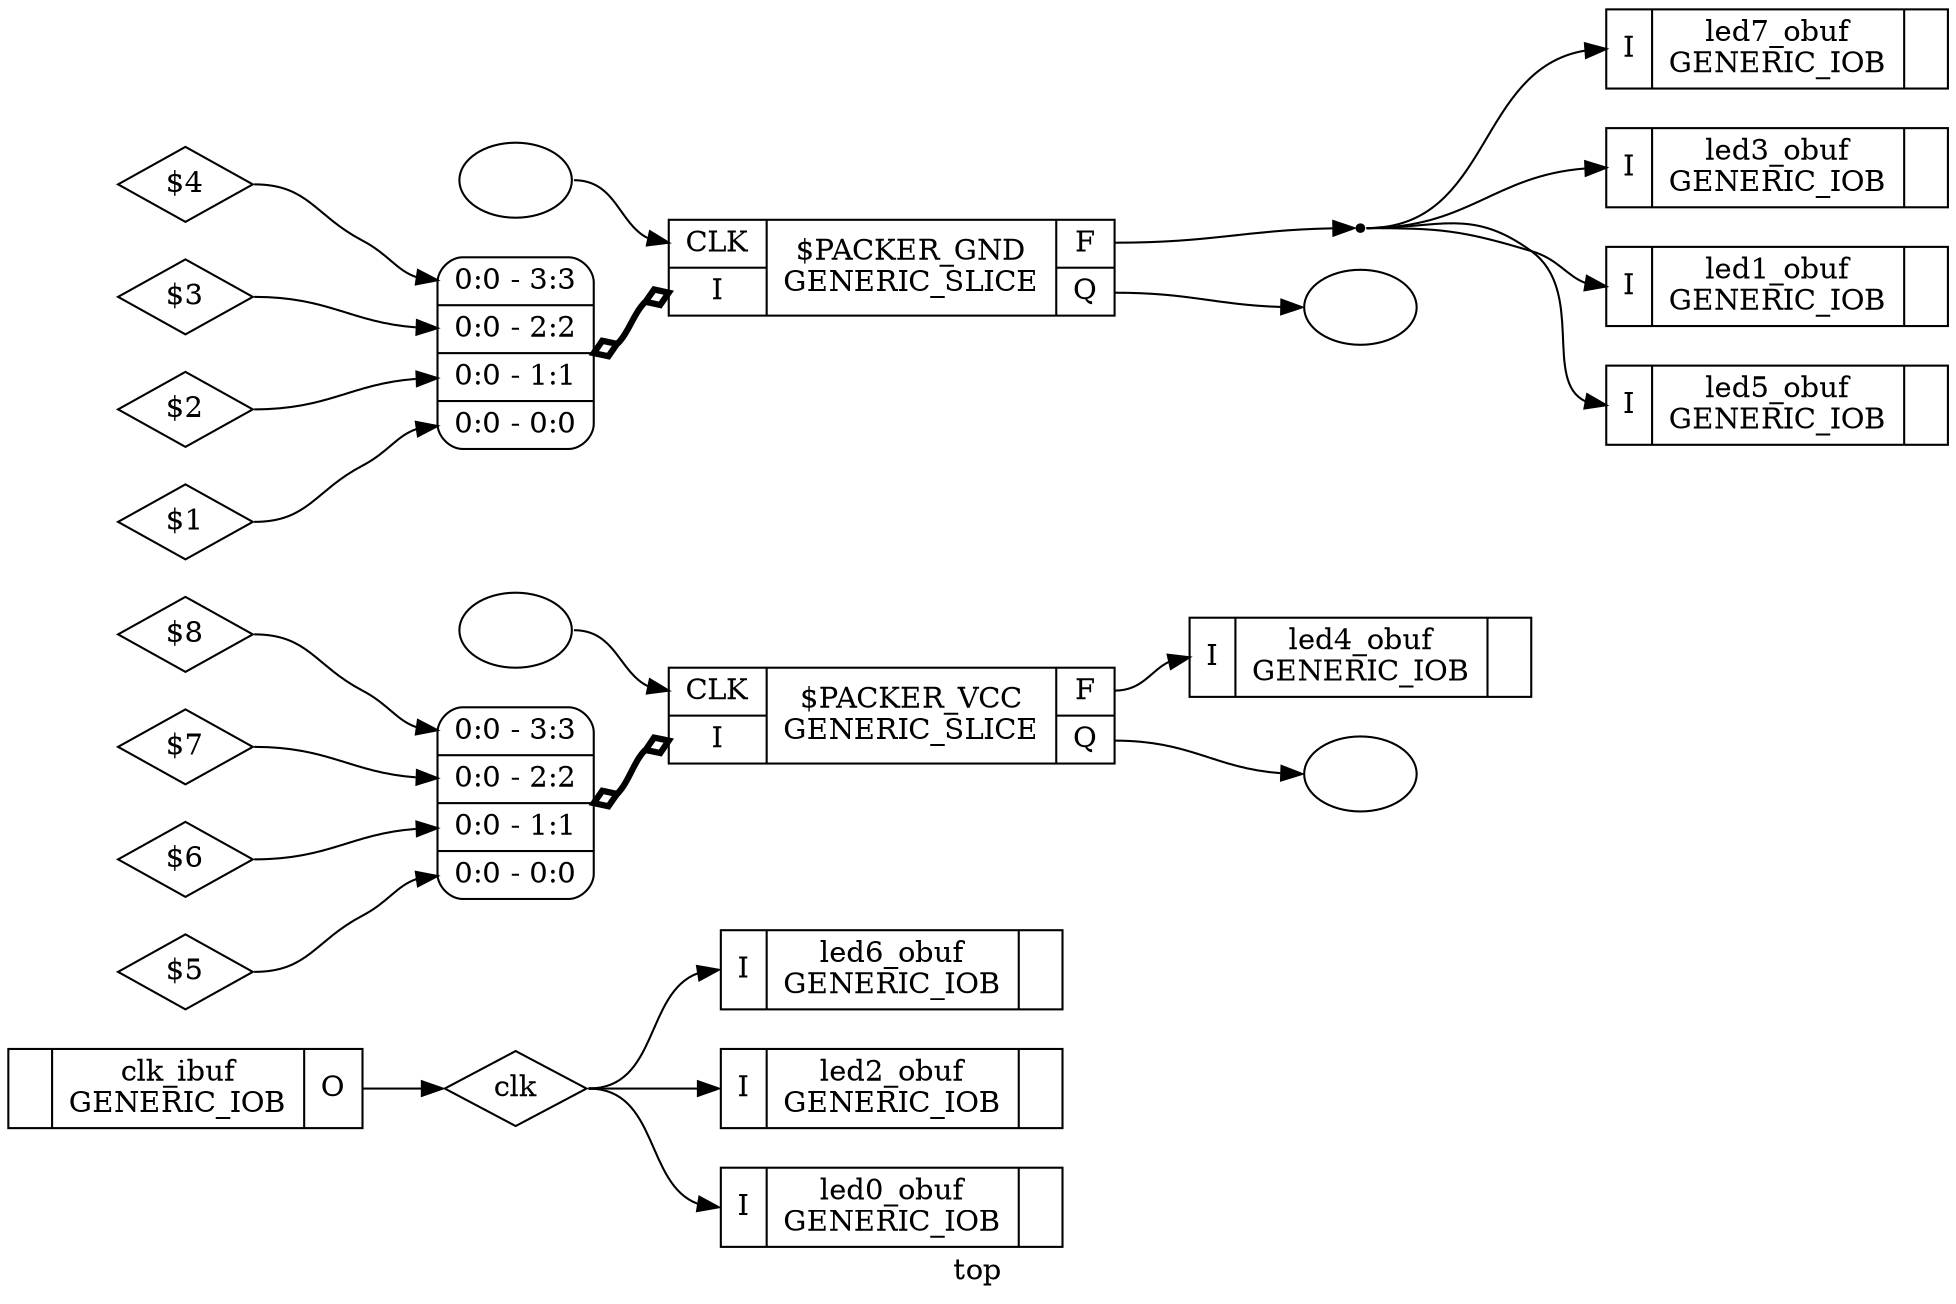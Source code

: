 digraph "top" {
label="top";
rankdir="LR";
remincross=true;
n10 [ shape=diamond, label="clk", color="black", fontcolor="black" ];
v0 [ label="" ];
v2 [ label="" ];
c16 [ shape=record, label="{{<p12> CLK|<p13> I}|$PACKER_VCC\nGENERIC_SLICE|{<p14> F|<p15> Q}}" ];
x1 [ shape=record, style=rounded, label="<s3> 0:0 - 3:3 |<s2> 0:0 - 2:2 |<s1> 0:0 - 1:1 |<s0> 0:0 - 0:0 " ];
x1:e -> c16:p13:w [arrowhead=odiamond, arrowtail=odiamond, dir=both, color="black", style="setlinewidth(3)", label=""];
c17 [ shape=record, label="{{<p13> I}|led7_obuf\nGENERIC_IOB|{}}" ];
c18 [ shape=record, label="{{<p13> I}|led6_obuf\nGENERIC_IOB|{}}" ];
c19 [ shape=record, label="{{<p13> I}|led3_obuf\nGENERIC_IOB|{}}" ];
c20 [ shape=record, label="{{<p13> I}|led2_obuf\nGENERIC_IOB|{}}" ];
c21 [ shape=record, label="{{<p13> I}|led1_obuf\nGENERIC_IOB|{}}" ];
c22 [ shape=record, label="{{<p13> I}|led4_obuf\nGENERIC_IOB|{}}" ];
v3 [ label="" ];
v5 [ label="" ];
c23 [ shape=record, label="{{<p12> CLK|<p13> I}|$PACKER_GND\nGENERIC_SLICE|{<p14> F|<p15> Q}}" ];
x4 [ shape=record, style=rounded, label="<s3> 0:0 - 3:3 |<s2> 0:0 - 2:2 |<s1> 0:0 - 1:1 |<s0> 0:0 - 0:0 " ];
x4:e -> c23:p13:w [arrowhead=odiamond, arrowtail=odiamond, dir=both, color="black", style="setlinewidth(3)", label=""];
c25 [ shape=record, label="{{}|clk_ibuf\nGENERIC_IOB|{<p24> O}}" ];
c26 [ shape=record, label="{{<p13> I}|led0_obuf\nGENERIC_IOB|{}}" ];
c27 [ shape=record, label="{{<p13> I}|led5_obuf\nGENERIC_IOB|{}}" ];
n1 [ shape=diamond, label="$8" ];
n1:e -> x1:s3:w [color="black", label=""];
c25:p24:e -> n10:w [color="black", label=""];
n10:e -> c18:p13:w [color="black", label=""];
n10:e -> c20:p13:w [color="black", label=""];
n10:e -> c26:p13:w [color="black", label=""];
c16:p14:e -> c22:p13:w [color="black", label=""];
n2 [ shape=diamond, label="$7" ];
n2:e -> x1:s2:w [color="black", label=""];
n3 [ shape=diamond, label="$6" ];
n3:e -> x1:s1:w [color="black", label=""];
n4 [ shape=diamond, label="$5" ];
n4:e -> x1:s0:w [color="black", label=""];
n5 [ shape=diamond, label="$4" ];
n5:e -> x4:s3:w [color="black", label=""];
n6 [ shape=diamond, label="$3" ];
n6:e -> x4:s2:w [color="black", label=""];
n7 [ shape=diamond, label="$2" ];
n7:e -> x4:s1:w [color="black", label=""];
n8 [ shape=diamond, label="$1" ];
n8:e -> x4:s0:w [color="black", label=""];
n9 [ shape=point ];
c23:p14:e -> n9:w [color="black", label=""];
n9:e -> c17:p13:w [color="black", label=""];
n9:e -> c19:p13:w [color="black", label=""];
n9:e -> c21:p13:w [color="black", label=""];
n9:e -> c27:p13:w [color="black", label=""];
v0:e -> c16:p12:w [color="black", label=""];
c16:p15:e -> v2:w [color="black", label=""];
v3:e -> c23:p12:w [color="black", label=""];
c23:p15:e -> v5:w [color="black", label=""];
}
